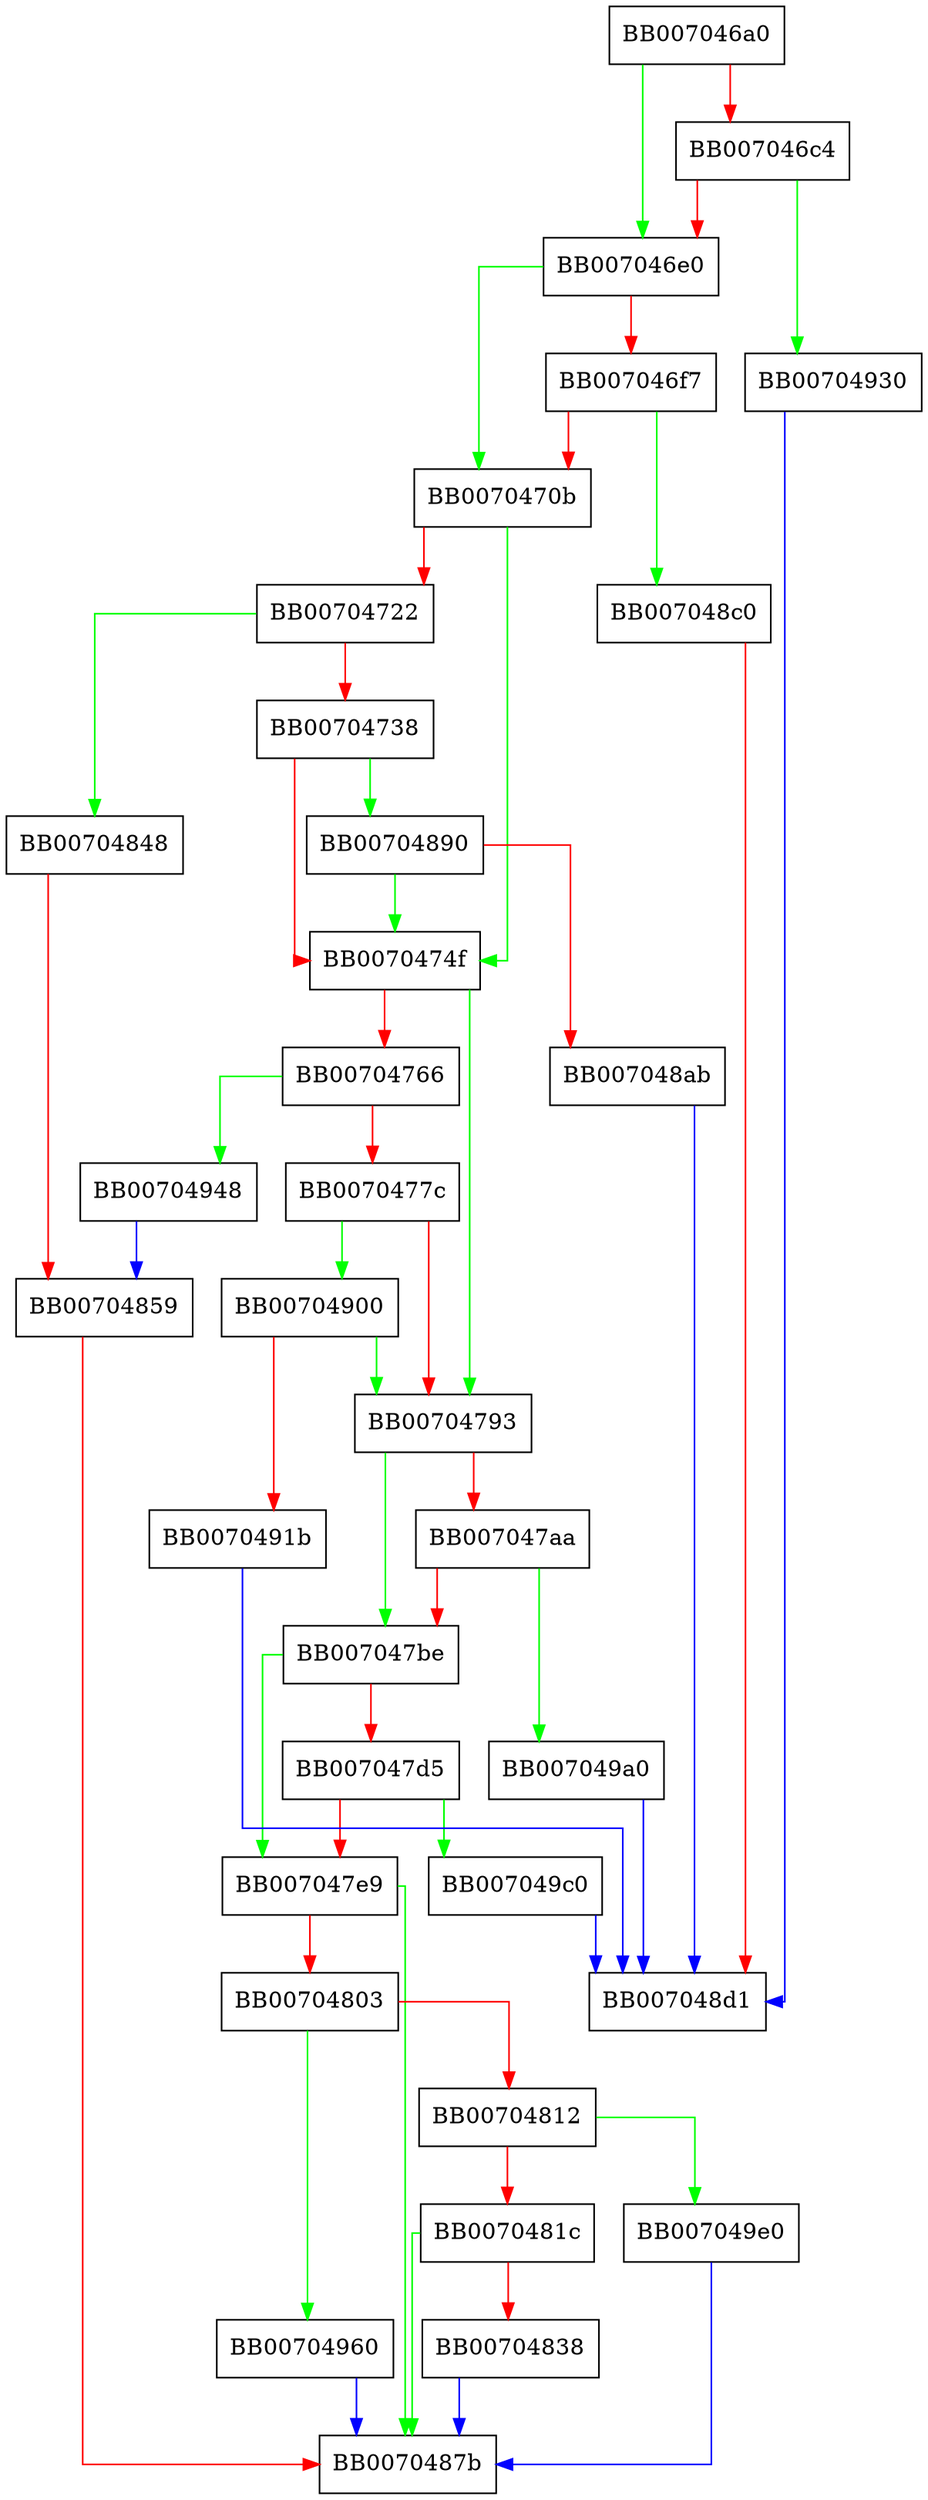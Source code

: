 digraph ossl_ccm_get_ctx_params {
  node [shape="box"];
  graph [splines=ortho];
  BB007046a0 -> BB007046e0 [color="green"];
  BB007046a0 -> BB007046c4 [color="red"];
  BB007046c4 -> BB00704930 [color="green"];
  BB007046c4 -> BB007046e0 [color="red"];
  BB007046e0 -> BB0070470b [color="green"];
  BB007046e0 -> BB007046f7 [color="red"];
  BB007046f7 -> BB007048c0 [color="green"];
  BB007046f7 -> BB0070470b [color="red"];
  BB0070470b -> BB0070474f [color="green"];
  BB0070470b -> BB00704722 [color="red"];
  BB00704722 -> BB00704848 [color="green"];
  BB00704722 -> BB00704738 [color="red"];
  BB00704738 -> BB00704890 [color="green"];
  BB00704738 -> BB0070474f [color="red"];
  BB0070474f -> BB00704793 [color="green"];
  BB0070474f -> BB00704766 [color="red"];
  BB00704766 -> BB00704948 [color="green"];
  BB00704766 -> BB0070477c [color="red"];
  BB0070477c -> BB00704900 [color="green"];
  BB0070477c -> BB00704793 [color="red"];
  BB00704793 -> BB007047be [color="green"];
  BB00704793 -> BB007047aa [color="red"];
  BB007047aa -> BB007049a0 [color="green"];
  BB007047aa -> BB007047be [color="red"];
  BB007047be -> BB007047e9 [color="green"];
  BB007047be -> BB007047d5 [color="red"];
  BB007047d5 -> BB007049c0 [color="green"];
  BB007047d5 -> BB007047e9 [color="red"];
  BB007047e9 -> BB0070487b [color="green"];
  BB007047e9 -> BB00704803 [color="red"];
  BB00704803 -> BB00704960 [color="green"];
  BB00704803 -> BB00704812 [color="red"];
  BB00704812 -> BB007049e0 [color="green"];
  BB00704812 -> BB0070481c [color="red"];
  BB0070481c -> BB0070487b [color="green"];
  BB0070481c -> BB00704838 [color="red"];
  BB00704838 -> BB0070487b [color="blue"];
  BB00704848 -> BB00704859 [color="red"];
  BB00704859 -> BB0070487b [color="red"];
  BB00704890 -> BB0070474f [color="green"];
  BB00704890 -> BB007048ab [color="red"];
  BB007048ab -> BB007048d1 [color="blue"];
  BB007048c0 -> BB007048d1 [color="red"];
  BB00704900 -> BB00704793 [color="green"];
  BB00704900 -> BB0070491b [color="red"];
  BB0070491b -> BB007048d1 [color="blue"];
  BB00704930 -> BB007048d1 [color="blue"];
  BB00704948 -> BB00704859 [color="blue"];
  BB00704960 -> BB0070487b [color="blue"];
  BB007049a0 -> BB007048d1 [color="blue"];
  BB007049c0 -> BB007048d1 [color="blue"];
  BB007049e0 -> BB0070487b [color="blue"];
}